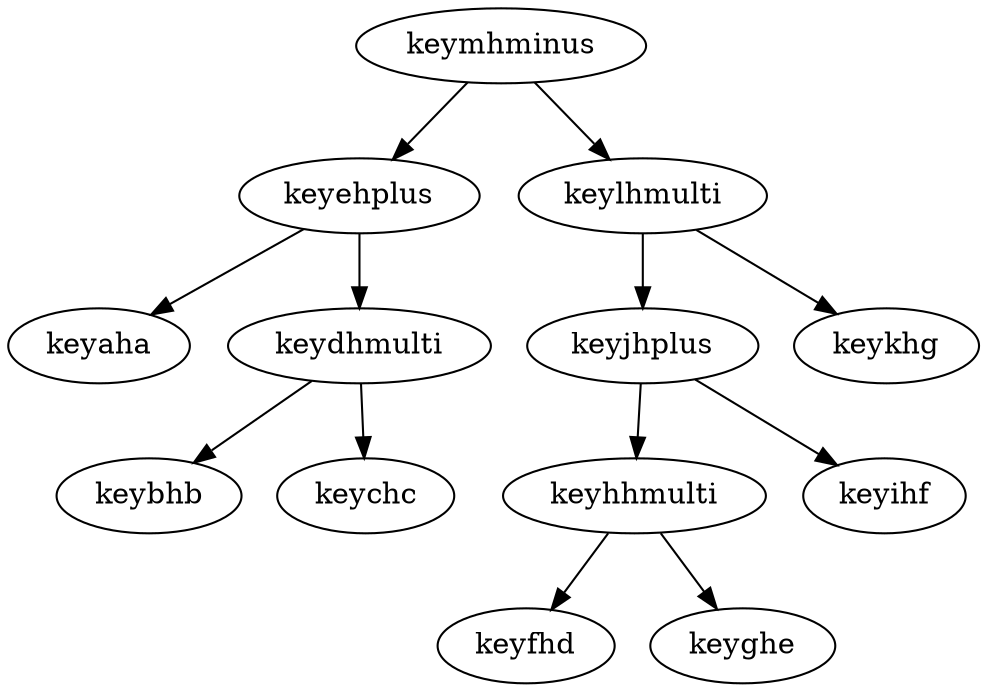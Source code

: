 digraph G {
keymhminus -> keyehplus;
keymhminus -> keylhmulti;
keyehplus -> keyaha;
keyehplus -> keydhmulti;
keydhmulti -> keybhb;
keydhmulti -> keychc;
keylhmulti -> keyjhplus;
keylhmulti -> keykhg;
keyjhplus -> keyhhmulti;
keyjhplus -> keyihf;
keyhhmulti -> keyfhd;
keyhhmulti -> keyghe;
}